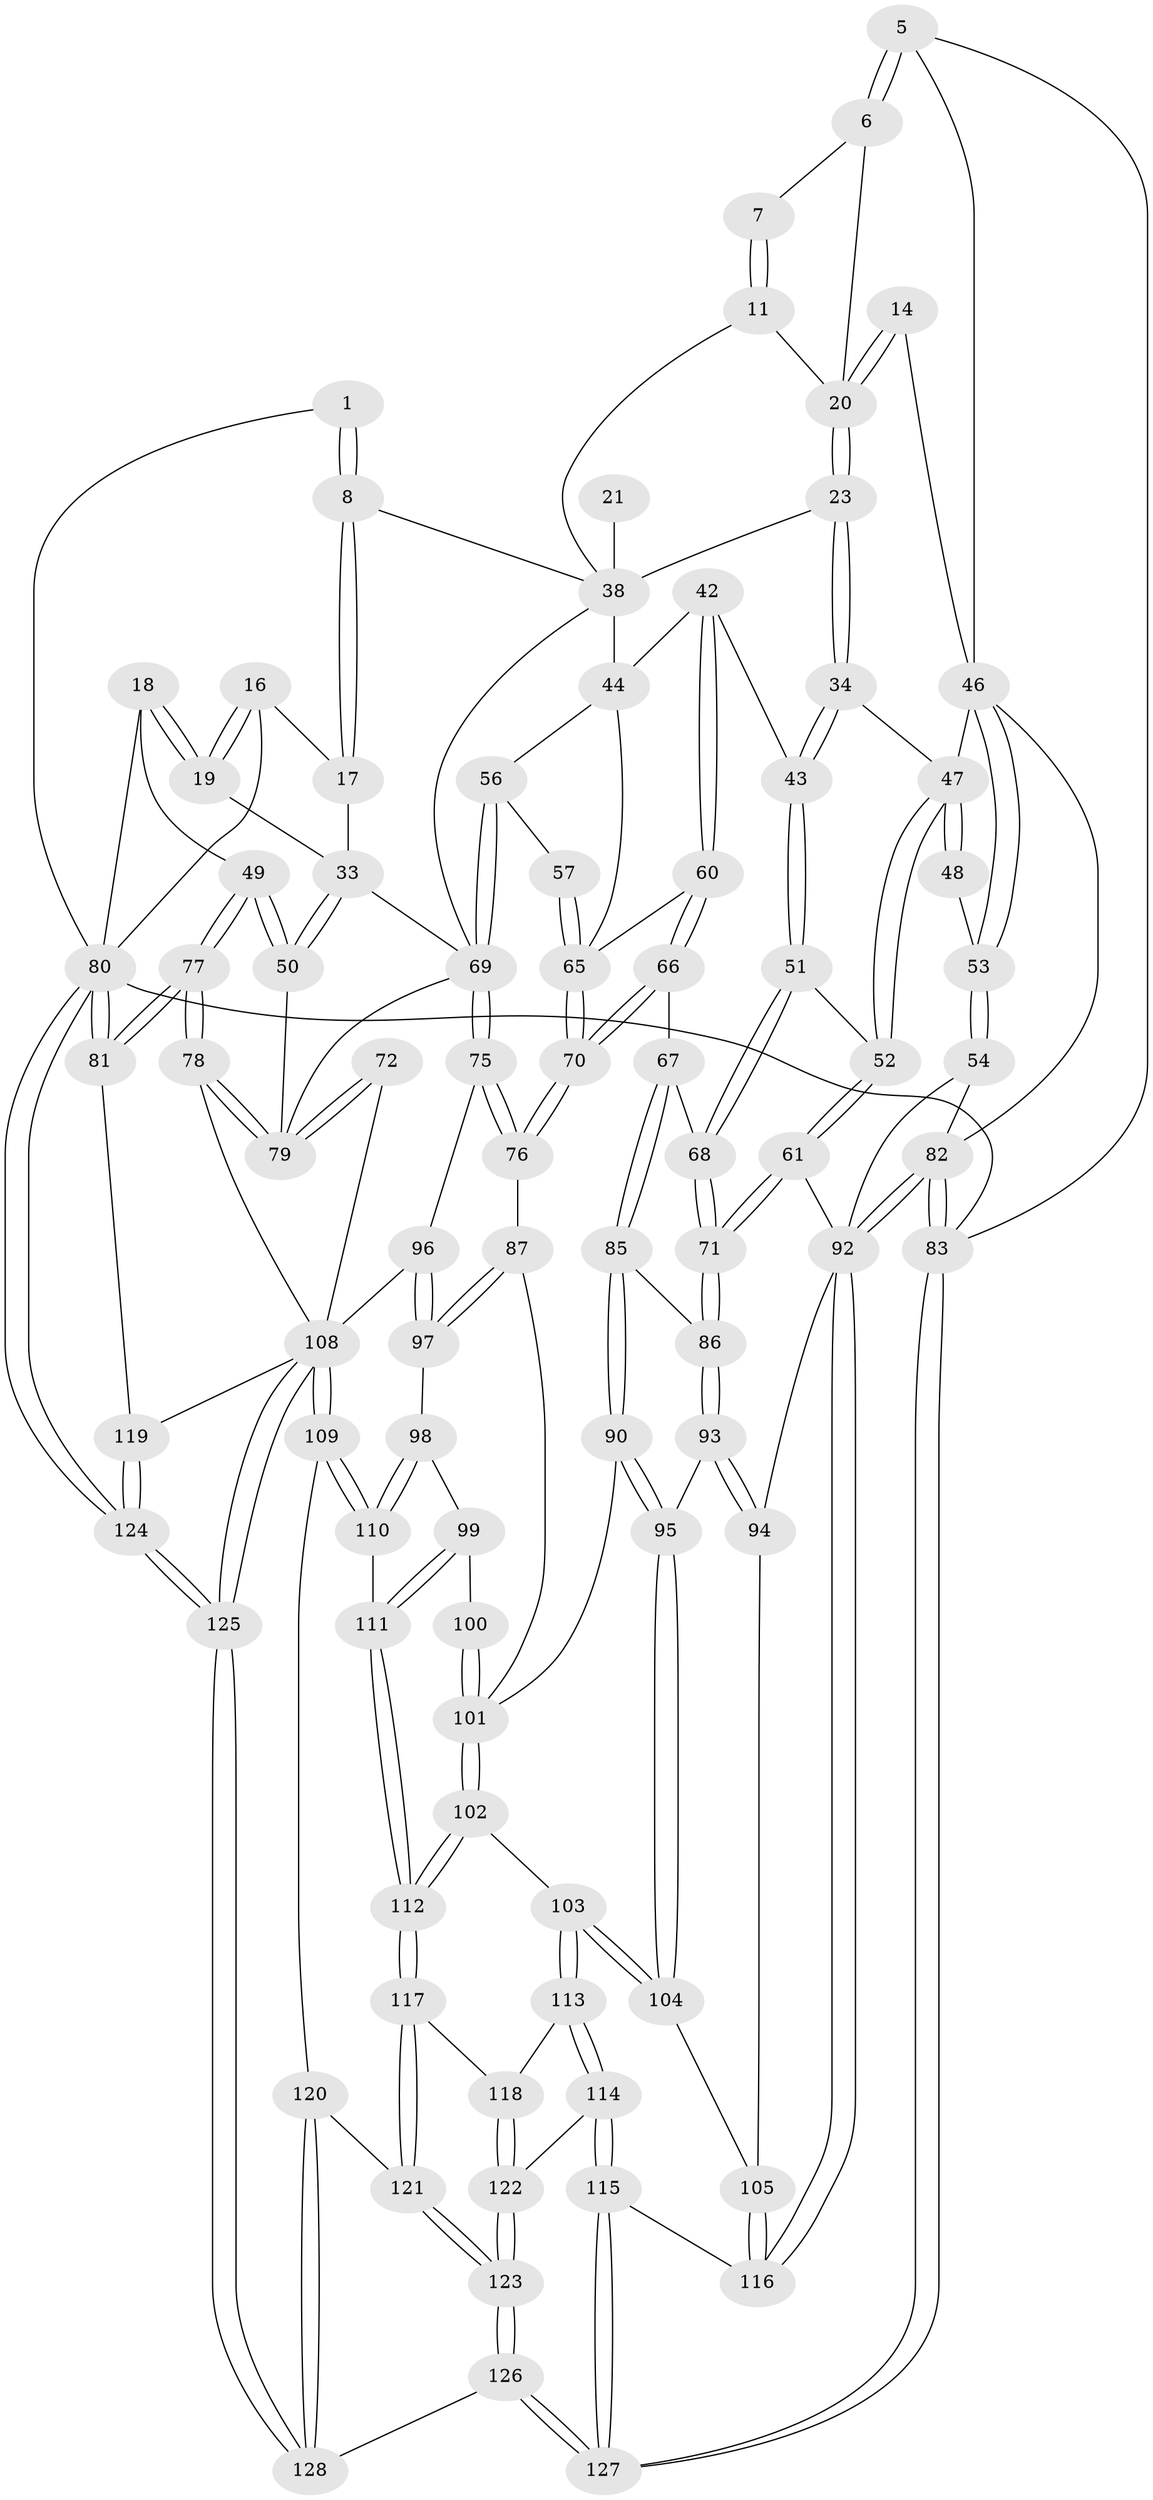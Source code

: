 // original degree distribution, {3: 0.015625, 4: 0.21875, 6: 0.203125, 5: 0.5625}
// Generated by graph-tools (version 1.1) at 2025/04/03/04/25 22:04:29]
// undirected, 89 vertices, 217 edges
graph export_dot {
graph [start="1"]
  node [color=gray90,style=filled];
  1 [pos="+0.5875236747091848+0"];
  5 [pos="+0.11254465144158729+0"];
  6 [pos="+0.28550200330555114+0"];
  7 [pos="+0.537042897500231+0"];
  8 [pos="+0.6230024032551096+0.07327257965123667"];
  11 [pos="+0.4900715691635007+0.050940047679155664"];
  14 [pos="+0.28992331943655525+0.1305349405370323"];
  16 [pos="+0.8696687512188901+0"];
  17 [pos="+0.7320963151100756+0.10309601918260108"];
  18 [pos="+1+0.1189103054262758"];
  19 [pos="+0.9189948482305988+0.1468214463956218"];
  20 [pos="+0.3199939806466793+0.16625682723909216",super="+12+13"];
  21 [pos="+0.4175521635535762+0.1735204190174292"];
  23 [pos="+0.3222703667140873+0.18116036511686004"];
  33 [pos="+0.8653910808975899+0.2173445253477148",super="+29"];
  34 [pos="+0.30143722787495714+0.21525717786671653"];
  38 [pos="+0.4468089458987033+0.26917761228722503",super="+22+37+28"];
  42 [pos="+0.38221278235919437+0.36906719098908464"];
  43 [pos="+0.3607721768356567+0.3593543778108479"];
  44 [pos="+0.5012117558937415+0.33259895745351886",super="+40+41"];
  46 [pos="+0.08660702357209747+0.28105175864285664",super="+25"];
  47 [pos="+0.2029181615460616+0.3804222228369107",super="+35+36+45"];
  48 [pos="+0.19529667765872483+0.37663302803326537"];
  49 [pos="+1+0.3220933524270591"];
  50 [pos="+1+0.3245017045004701"];
  51 [pos="+0.27636084914860254+0.40883282951796396"];
  52 [pos="+0.2065463028852128+0.3855337101147363"];
  53 [pos="+0.11302079438372088+0.3833744269910384"];
  54 [pos="+0.016250802435493192+0.49411295348460277"];
  56 [pos="+0.6118679198438588+0.39168802368123695",super="+39"];
  57 [pos="+0.5740950695476419+0.4323132398804827"];
  60 [pos="+0.38684341507547954+0.37970017945021106"];
  61 [pos="+0.12925055402556268+0.5455527404886423"];
  65 [pos="+0.5187079778104027+0.5425684901766759",super="+59+58"];
  66 [pos="+0.38487816505275907+0.5298188851786013"];
  67 [pos="+0.3503336068901394+0.5462042517766714"];
  68 [pos="+0.27526351766371615+0.48178719442314716"];
  69 [pos="+0.664813508383599+0.5795085830095151",super="+31+30+32"];
  70 [pos="+0.5165345411741264+0.5582392617652442"];
  71 [pos="+0.135921150978934+0.5502229940475745"];
  72 [pos="+0.8518531337943976+0.4919510999973654"];
  75 [pos="+0.6633139723161077+0.609407288363939"];
  76 [pos="+0.5210030305334122+0.5653935257417614"];
  77 [pos="+1+0.6859729893777184"];
  78 [pos="+1+0.6553993194660453"];
  79 [pos="+0.9117541955096856+0.5203945753456419",super="+63+64"];
  80 [pos="+1+1",super="+3"];
  81 [pos="+1+0.8552366035384723"];
  82 [pos="+0+1",super="+55+26"];
  83 [pos="+0+1",super="+4"];
  85 [pos="+0.32006528273330115+0.6047776385691537"];
  86 [pos="+0.13965694774131704+0.555960341708563"];
  87 [pos="+0.4880869435677668+0.6349755158590764"];
  90 [pos="+0.324662291524282+0.6607464062643664"];
  92 [pos="+0+1",super="+91"];
  93 [pos="+0.1509325492407846+0.6145603851667145"];
  94 [pos="+0.16345017245680357+0.7313693460033027"];
  95 [pos="+0.3243701785869562+0.6609985228005958"];
  96 [pos="+0.7031762647885856+0.7218964300110412",super="+74"];
  97 [pos="+0.5693401660399814+0.7340870406780992"];
  98 [pos="+0.5549222393021168+0.7415474740080634"];
  99 [pos="+0.48855535419155877+0.7491298077283695"];
  100 [pos="+0.46463025316748213+0.7209884813756038"];
  101 [pos="+0.393950453346508+0.7628165619527979",super="+89+88"];
  102 [pos="+0.3897831970867454+0.7785429866088251"];
  103 [pos="+0.2865516010648951+0.7903594843216516"];
  104 [pos="+0.24497861328169224+0.7411823911716489"];
  105 [pos="+0.22799109954676597+0.7417507228071217"];
  108 [pos="+0.636188386738877+0.9107805083283443",super="+107+106+84+73"];
  109 [pos="+0.589210939316014+0.8946015614594608"];
  110 [pos="+0.5384407824908961+0.8403726739829611"];
  111 [pos="+0.48880972241840953+0.8087314450622453"];
  112 [pos="+0.4136807892978111+0.8416925986464949"];
  113 [pos="+0.28953324379053463+0.8040945790542002"];
  114 [pos="+0.28628287088084+0.8994429767499239"];
  115 [pos="+0.27946911541621855+0.902455043686893"];
  116 [pos="+0.22025760396888894+0.8459666655798538"];
  117 [pos="+0.4093081862098895+0.8539946390123094"];
  118 [pos="+0.40215922156269945+0.8555460512662301"];
  119 [pos="+0.8698675185807023+0.8752567045401287"];
  120 [pos="+0.44813612800809466+0.9220407180606353"];
  121 [pos="+0.4359754026177358+0.9093633049323899"];
  122 [pos="+0.3004530827407878+0.9034344255257962"];
  123 [pos="+0.3393083613259514+0.949245349584007"];
  124 [pos="+0.7302078686261808+1"];
  125 [pos="+0.6929836184871715+1"];
  126 [pos="+0.4087565444831873+1"];
  127 [pos="+0+1"];
  128 [pos="+0.41210422198104657+1"];
  1 -- 8;
  1 -- 8;
  1 -- 80;
  5 -- 6;
  5 -- 6;
  5 -- 83;
  5 -- 46;
  6 -- 7;
  6 -- 20;
  7 -- 11;
  7 -- 11;
  8 -- 17;
  8 -- 17;
  8 -- 38;
  11 -- 20;
  11 -- 38;
  14 -- 20 [weight=2];
  14 -- 20;
  14 -- 46;
  16 -- 17;
  16 -- 19;
  16 -- 19;
  16 -- 80;
  17 -- 33;
  18 -- 19;
  18 -- 19;
  18 -- 49;
  18 -- 80;
  19 -- 33;
  20 -- 23;
  20 -- 23;
  21 -- 38 [weight=3];
  23 -- 34;
  23 -- 34;
  23 -- 38;
  33 -- 50;
  33 -- 50;
  33 -- 69;
  34 -- 43;
  34 -- 43;
  34 -- 47;
  38 -- 44 [weight=2];
  38 -- 69;
  42 -- 43;
  42 -- 60;
  42 -- 60;
  42 -- 44;
  43 -- 51;
  43 -- 51;
  44 -- 65;
  44 -- 56;
  46 -- 53;
  46 -- 53;
  46 -- 47 [weight=2];
  46 -- 82;
  47 -- 48 [weight=2];
  47 -- 48;
  47 -- 52;
  47 -- 52;
  48 -- 53;
  49 -- 50;
  49 -- 50;
  49 -- 77;
  49 -- 77;
  50 -- 79;
  51 -- 52;
  51 -- 68;
  51 -- 68;
  52 -- 61;
  52 -- 61;
  53 -- 54;
  53 -- 54;
  54 -- 82;
  54 -- 92;
  56 -- 57;
  56 -- 69 [weight=2];
  56 -- 69;
  57 -- 65 [weight=2];
  57 -- 65;
  60 -- 66;
  60 -- 66;
  60 -- 65;
  61 -- 71;
  61 -- 71;
  61 -- 92;
  65 -- 70;
  65 -- 70;
  66 -- 67;
  66 -- 70;
  66 -- 70;
  67 -- 68;
  67 -- 85;
  67 -- 85;
  68 -- 71;
  68 -- 71;
  69 -- 75;
  69 -- 75;
  69 -- 79;
  70 -- 76;
  70 -- 76;
  71 -- 86;
  71 -- 86;
  72 -- 79 [weight=2];
  72 -- 79;
  72 -- 108;
  75 -- 76;
  75 -- 76;
  75 -- 96;
  76 -- 87;
  77 -- 78;
  77 -- 78;
  77 -- 81;
  77 -- 81;
  78 -- 79;
  78 -- 79;
  78 -- 108;
  80 -- 81;
  80 -- 81;
  80 -- 124;
  80 -- 124;
  80 -- 83 [weight=2];
  81 -- 119;
  82 -- 83 [weight=2];
  82 -- 83;
  82 -- 92;
  82 -- 92;
  83 -- 127;
  83 -- 127;
  85 -- 86;
  85 -- 90;
  85 -- 90;
  86 -- 93;
  86 -- 93;
  87 -- 97;
  87 -- 97;
  87 -- 101;
  90 -- 95;
  90 -- 95;
  90 -- 101;
  92 -- 116;
  92 -- 116;
  92 -- 94;
  93 -- 94;
  93 -- 94;
  93 -- 95;
  94 -- 105;
  95 -- 104;
  95 -- 104;
  96 -- 97;
  96 -- 97;
  96 -- 108 [weight=2];
  97 -- 98;
  98 -- 99;
  98 -- 110;
  98 -- 110;
  99 -- 100;
  99 -- 111;
  99 -- 111;
  100 -- 101 [weight=2];
  100 -- 101;
  101 -- 102;
  101 -- 102;
  102 -- 103;
  102 -- 112;
  102 -- 112;
  103 -- 104;
  103 -- 104;
  103 -- 113;
  103 -- 113;
  104 -- 105;
  105 -- 116;
  105 -- 116;
  108 -- 109;
  108 -- 109;
  108 -- 125;
  108 -- 125;
  108 -- 119;
  109 -- 110;
  109 -- 110;
  109 -- 120;
  110 -- 111;
  111 -- 112;
  111 -- 112;
  112 -- 117;
  112 -- 117;
  113 -- 114;
  113 -- 114;
  113 -- 118;
  114 -- 115;
  114 -- 115;
  114 -- 122;
  115 -- 116;
  115 -- 127;
  115 -- 127;
  117 -- 118;
  117 -- 121;
  117 -- 121;
  118 -- 122;
  118 -- 122;
  119 -- 124;
  119 -- 124;
  120 -- 121;
  120 -- 128;
  120 -- 128;
  121 -- 123;
  121 -- 123;
  122 -- 123;
  122 -- 123;
  123 -- 126;
  123 -- 126;
  124 -- 125;
  124 -- 125;
  125 -- 128;
  125 -- 128;
  126 -- 127;
  126 -- 127;
  126 -- 128;
}
